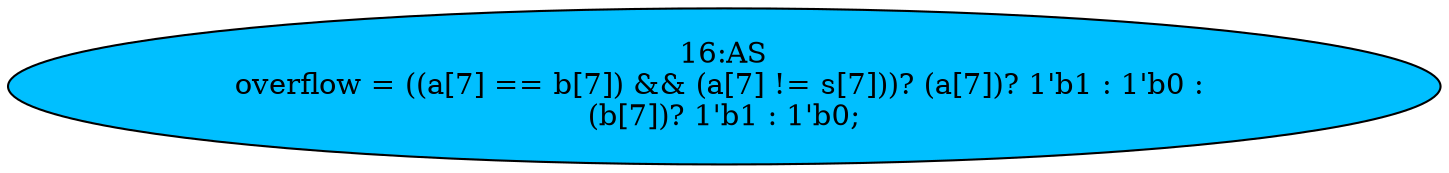 strict digraph "" {
	node [label="\N"];
	"16:AS"	[ast="<pyverilog.vparser.ast.Assign object at 0x7fd6610d8610>",
		def_var="['overflow']",
		fillcolor=deepskyblue,
		label="16:AS
overflow = ((a[7] == b[7]) && (a[7] != s[7]))? (a[7])? 1'b1 : 1'b0 : 
(b[7])? 1'b1 : 1'b0;",
		statements="[]",
		style=filled,
		typ=Assign,
		use_var="['a', 'b', 'a', 's', 'a', 'b']"];
}
